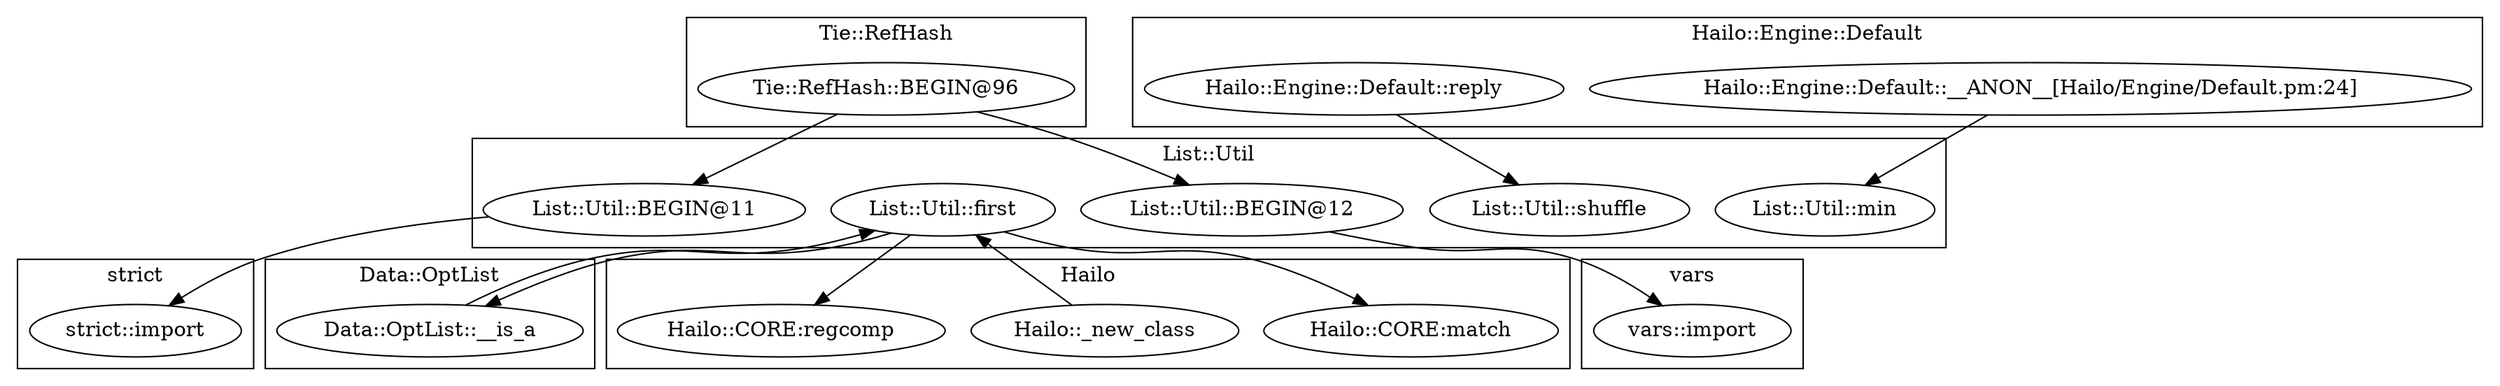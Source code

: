 digraph {
graph [overlap=false]
subgraph cluster_List_Util {
	label="List::Util";
	"List::Util::shuffle";
	"List::Util::BEGIN@11";
	"List::Util::first";
	"List::Util::BEGIN@12";
	"List::Util::min";
}
subgraph cluster_vars {
	label="vars";
	"vars::import";
}
subgraph cluster_Data_OptList {
	label="Data::OptList";
	"Data::OptList::__is_a";
}
subgraph cluster_strict {
	label="strict";
	"strict::import";
}
subgraph cluster_Tie_RefHash {
	label="Tie::RefHash";
	"Tie::RefHash::BEGIN@96";
}
subgraph cluster_Hailo {
	label="Hailo";
	"Hailo::CORE:match";
	"Hailo::_new_class";
	"Hailo::CORE:regcomp";
}
subgraph cluster_Hailo_Engine_Default {
	label="Hailo::Engine::Default";
	"Hailo::Engine::Default::__ANON__[Hailo/Engine/Default.pm:24]";
	"Hailo::Engine::Default::reply";
}
"Hailo::Engine::Default::__ANON__[Hailo/Engine/Default.pm:24]" -> "List::Util::min";
"List::Util::first" -> "Hailo::CORE:regcomp";
"List::Util::first" -> "Data::OptList::__is_a";
"Tie::RefHash::BEGIN@96" -> "List::Util::BEGIN@12";
"Tie::RefHash::BEGIN@96" -> "List::Util::BEGIN@11";
"List::Util::first" -> "Hailo::CORE:match";
"Hailo::Engine::Default::reply" -> "List::Util::shuffle";
"List::Util::BEGIN@12" -> "vars::import";
"Hailo::_new_class" -> "List::Util::first";
"Data::OptList::__is_a" -> "List::Util::first";
"List::Util::BEGIN@11" -> "strict::import";
}
